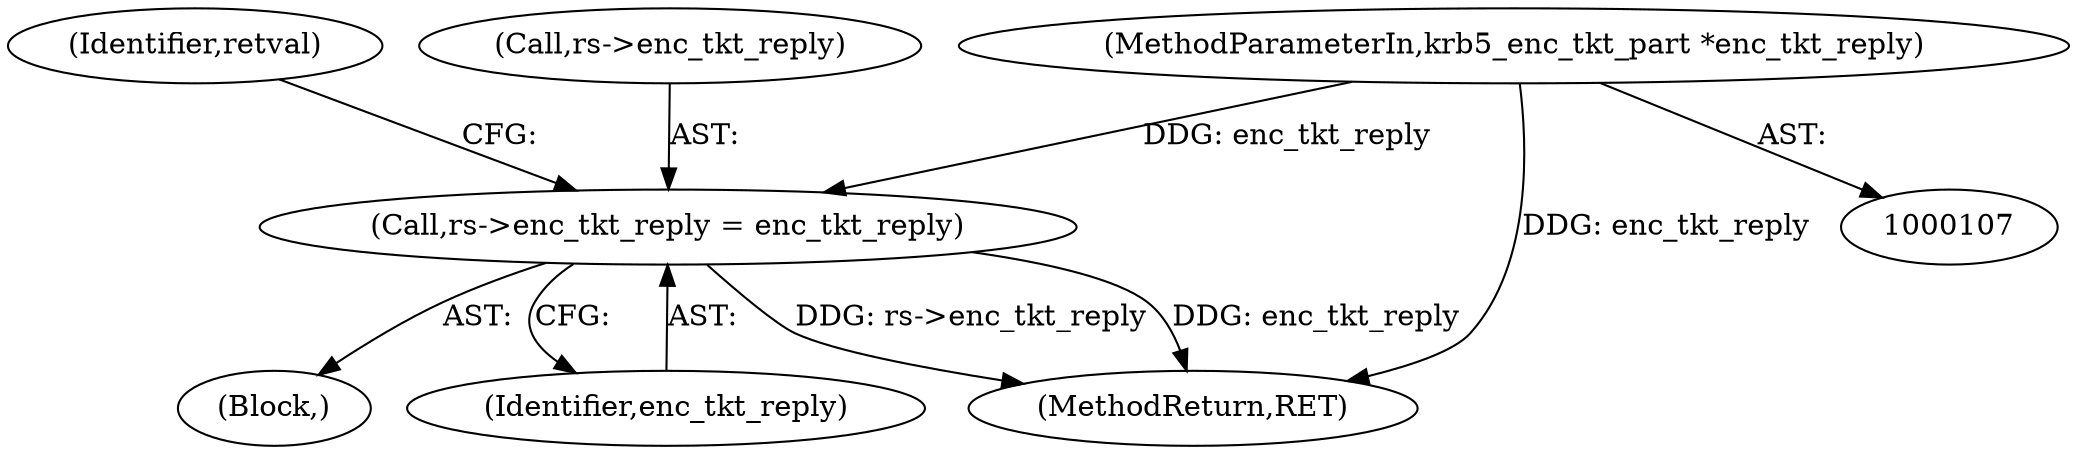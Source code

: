 digraph "0_krb5_e3b5a5e5267818c97750b266df50b6a3d4649604_0@pointer" {
"1000111" [label="(MethodParameterIn,krb5_enc_tkt_part *enc_tkt_reply)"];
"1000247" [label="(Call,rs->enc_tkt_reply = enc_tkt_reply)"];
"1000118" [label="(Block,)"];
"1000111" [label="(MethodParameterIn,krb5_enc_tkt_part *enc_tkt_reply)"];
"1000253" [label="(Identifier,retval)"];
"1000251" [label="(Identifier,enc_tkt_reply)"];
"1000248" [label="(Call,rs->enc_tkt_reply)"];
"1000311" [label="(MethodReturn,RET)"];
"1000247" [label="(Call,rs->enc_tkt_reply = enc_tkt_reply)"];
"1000111" -> "1000107"  [label="AST: "];
"1000111" -> "1000311"  [label="DDG: enc_tkt_reply"];
"1000111" -> "1000247"  [label="DDG: enc_tkt_reply"];
"1000247" -> "1000118"  [label="AST: "];
"1000247" -> "1000251"  [label="CFG: "];
"1000248" -> "1000247"  [label="AST: "];
"1000251" -> "1000247"  [label="AST: "];
"1000253" -> "1000247"  [label="CFG: "];
"1000247" -> "1000311"  [label="DDG: rs->enc_tkt_reply"];
"1000247" -> "1000311"  [label="DDG: enc_tkt_reply"];
}
